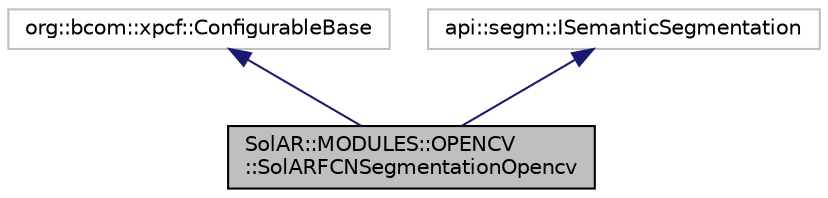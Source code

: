 digraph "SolAR::MODULES::OPENCV::SolARFCNSegmentationOpencv"
{
 // LATEX_PDF_SIZE
  edge [fontname="Helvetica",fontsize="10",labelfontname="Helvetica",labelfontsize="10"];
  node [fontname="Helvetica",fontsize="10",shape=record];
  Node1 [label="SolAR::MODULES::OPENCV\l::SolARFCNSegmentationOpencv",height=0.2,width=0.4,color="black", fillcolor="grey75", style="filled", fontcolor="black",tooltip="Perform 2D semantic segmentation based on the FCN network (Not available for Android!..."];
  Node2 -> Node1 [dir="back",color="midnightblue",fontsize="10",style="solid",fontname="Helvetica"];
  Node2 [label="org::bcom::xpcf::ConfigurableBase",height=0.2,width=0.4,color="grey75", fillcolor="white", style="filled",tooltip=" "];
  Node3 -> Node1 [dir="back",color="midnightblue",fontsize="10",style="solid",fontname="Helvetica"];
  Node3 [label="api::segm::ISemanticSegmentation",height=0.2,width=0.4,color="grey75", fillcolor="white", style="filled",tooltip=" "];
}
